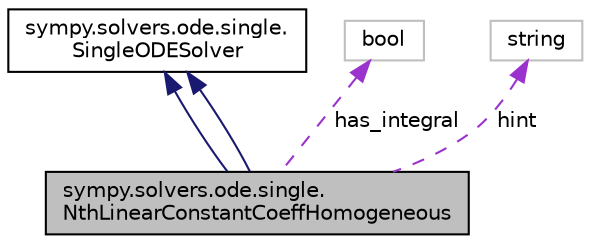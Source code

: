 digraph "sympy.solvers.ode.single.NthLinearConstantCoeffHomogeneous"
{
 // LATEX_PDF_SIZE
  edge [fontname="Helvetica",fontsize="10",labelfontname="Helvetica",labelfontsize="10"];
  node [fontname="Helvetica",fontsize="10",shape=record];
  Node1 [label="sympy.solvers.ode.single.\lNthLinearConstantCoeffHomogeneous",height=0.2,width=0.4,color="black", fillcolor="grey75", style="filled", fontcolor="black",tooltip=" "];
  Node2 -> Node1 [dir="back",color="midnightblue",fontsize="10",style="solid",fontname="Helvetica"];
  Node2 [label="sympy.solvers.ode.single.\lSingleODESolver",height=0.2,width=0.4,color="black", fillcolor="white", style="filled",URL="$classsympy_1_1solvers_1_1ode_1_1single_1_1SingleODESolver.html",tooltip=" "];
  Node2 -> Node1 [dir="back",color="midnightblue",fontsize="10",style="solid",fontname="Helvetica"];
  Node3 -> Node1 [dir="back",color="darkorchid3",fontsize="10",style="dashed",label=" has_integral" ,fontname="Helvetica"];
  Node3 [label="bool",height=0.2,width=0.4,color="grey75", fillcolor="white", style="filled",tooltip=" "];
  Node4 -> Node1 [dir="back",color="darkorchid3",fontsize="10",style="dashed",label=" hint" ,fontname="Helvetica"];
  Node4 [label="string",height=0.2,width=0.4,color="grey75", fillcolor="white", style="filled",tooltip=" "];
}
